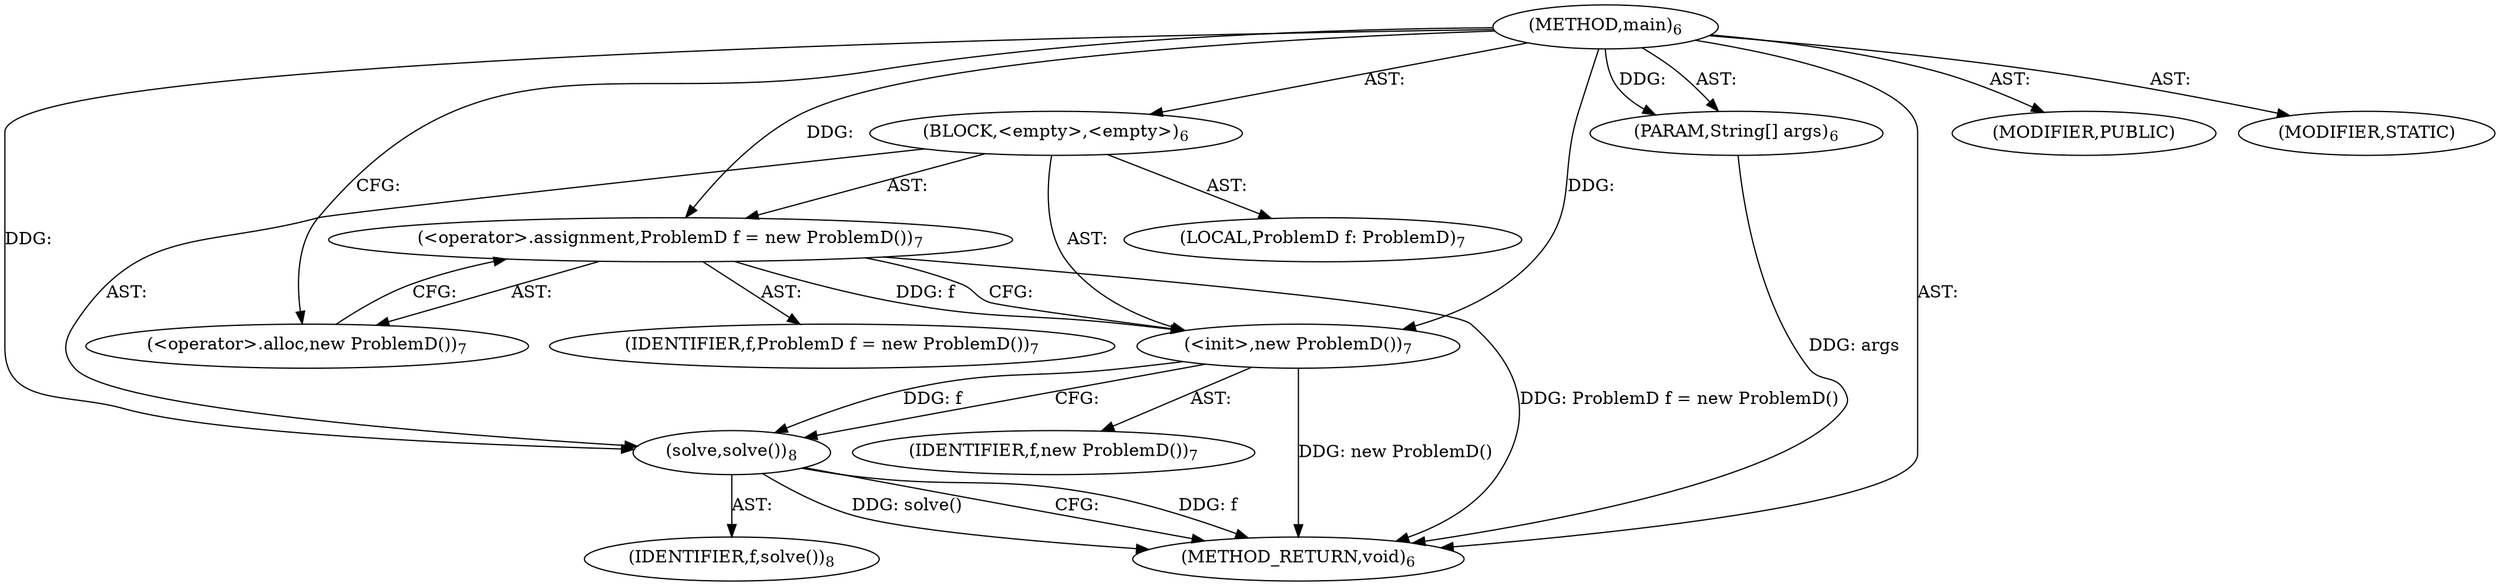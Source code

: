 digraph "main" {  
"22" [label = <(METHOD,main)<SUB>6</SUB>> ]
"23" [label = <(PARAM,String[] args)<SUB>6</SUB>> ]
"24" [label = <(BLOCK,&lt;empty&gt;,&lt;empty&gt;)<SUB>6</SUB>> ]
"4" [label = <(LOCAL,ProblemD f: ProblemD)<SUB>7</SUB>> ]
"25" [label = <(&lt;operator&gt;.assignment,ProblemD f = new ProblemD())<SUB>7</SUB>> ]
"26" [label = <(IDENTIFIER,f,ProblemD f = new ProblemD())<SUB>7</SUB>> ]
"27" [label = <(&lt;operator&gt;.alloc,new ProblemD())<SUB>7</SUB>> ]
"28" [label = <(&lt;init&gt;,new ProblemD())<SUB>7</SUB>> ]
"3" [label = <(IDENTIFIER,f,new ProblemD())<SUB>7</SUB>> ]
"29" [label = <(solve,solve())<SUB>8</SUB>> ]
"30" [label = <(IDENTIFIER,f,solve())<SUB>8</SUB>> ]
"31" [label = <(MODIFIER,PUBLIC)> ]
"32" [label = <(MODIFIER,STATIC)> ]
"33" [label = <(METHOD_RETURN,void)<SUB>6</SUB>> ]
  "22" -> "23"  [ label = "AST: "] 
  "22" -> "24"  [ label = "AST: "] 
  "22" -> "31"  [ label = "AST: "] 
  "22" -> "32"  [ label = "AST: "] 
  "22" -> "33"  [ label = "AST: "] 
  "24" -> "4"  [ label = "AST: "] 
  "24" -> "25"  [ label = "AST: "] 
  "24" -> "28"  [ label = "AST: "] 
  "24" -> "29"  [ label = "AST: "] 
  "25" -> "26"  [ label = "AST: "] 
  "25" -> "27"  [ label = "AST: "] 
  "28" -> "3"  [ label = "AST: "] 
  "29" -> "30"  [ label = "AST: "] 
  "25" -> "28"  [ label = "CFG: "] 
  "28" -> "29"  [ label = "CFG: "] 
  "29" -> "33"  [ label = "CFG: "] 
  "27" -> "25"  [ label = "CFG: "] 
  "22" -> "27"  [ label = "CFG: "] 
  "23" -> "33"  [ label = "DDG: args"] 
  "25" -> "33"  [ label = "DDG: ProblemD f = new ProblemD()"] 
  "28" -> "33"  [ label = "DDG: new ProblemD()"] 
  "29" -> "33"  [ label = "DDG: f"] 
  "29" -> "33"  [ label = "DDG: solve()"] 
  "22" -> "23"  [ label = "DDG: "] 
  "22" -> "25"  [ label = "DDG: "] 
  "25" -> "28"  [ label = "DDG: f"] 
  "22" -> "28"  [ label = "DDG: "] 
  "28" -> "29"  [ label = "DDG: f"] 
  "22" -> "29"  [ label = "DDG: "] 
}
